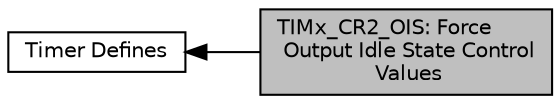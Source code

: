 digraph "TIMx_CR2_OIS: Force Output Idle State Control Values"
{
  edge [fontname="Helvetica",fontsize="10",labelfontname="Helvetica",labelfontsize="10"];
  node [fontname="Helvetica",fontsize="10",shape=record];
  rankdir=LR;
  Node0 [label="TIMx_CR2_OIS: Force\l Output Idle State Control\l Values",height=0.2,width=0.4,color="black", fillcolor="grey75", style="filled", fontcolor="black"];
  Node1 [label="Timer Defines",height=0.2,width=0.4,color="black", fillcolor="white", style="filled",URL="$group__timer__defines.html",tooltip="libopencm3 Defined Constants and Types for the STM32F4xx Timers "];
  Node1->Node0 [shape=plaintext, dir="back", style="solid"];
}
